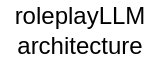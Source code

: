 <mxfile version="24.2.5" type="github">
  <diagram name="Page-1" id="5uWOatgtFNQUCl9EZlni">
    <mxGraphModel dx="2074" dy="1102" grid="1" gridSize="10" guides="1" tooltips="1" connect="1" arrows="1" fold="1" page="1" pageScale="1" pageWidth="850" pageHeight="1100" math="0" shadow="0">
      <root>
        <mxCell id="0" />
        <mxCell id="1" parent="0" />
        <mxCell id="UPAa6jQTwLhjjsWWlOEE-1" value="roleplayLLM architecture" style="text;html=1;align=center;verticalAlign=middle;whiteSpace=wrap;rounded=0;" parent="1" vertex="1">
          <mxGeometry x="10" y="10" width="80" height="30" as="geometry" />
        </mxCell>
      </root>
    </mxGraphModel>
  </diagram>
</mxfile>

